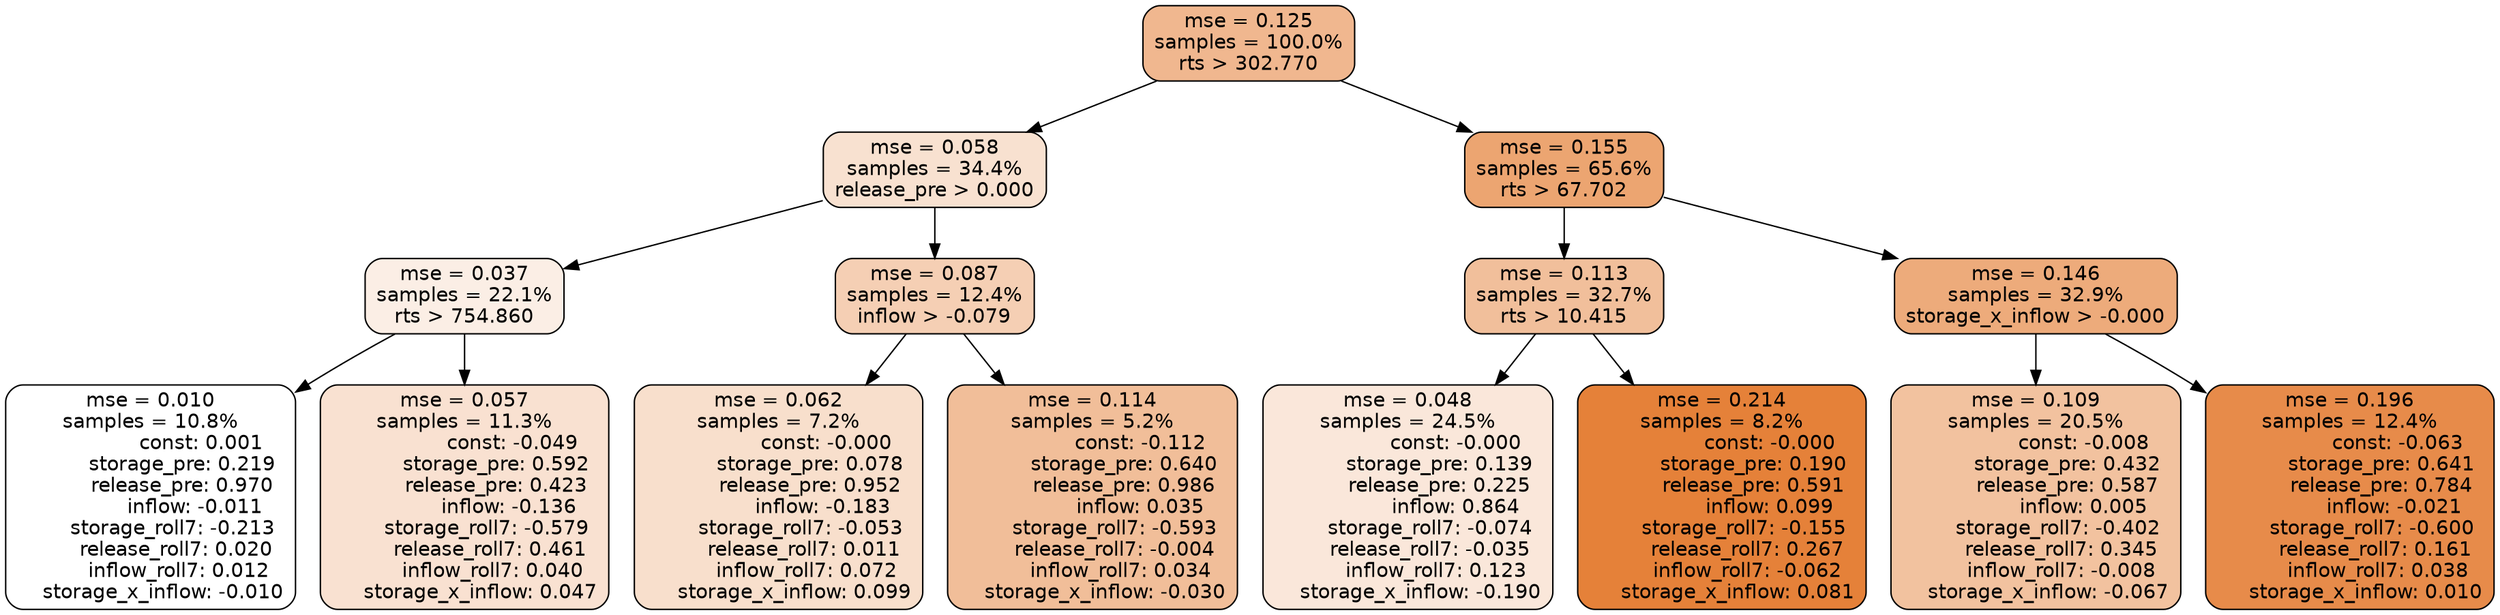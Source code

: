 digraph tree {
node [shape=rectangle, style="filled, rounded", color="black", fontname=helvetica] ;
edge [fontname=helvetica] ;
	"0" [label="mse = 0.125
samples = 100.0%
rts > 302.770", fillcolor="#f0b78f"]
	"8" [label="mse = 0.058
samples = 34.4%
release_pre > 0.000", fillcolor="#f8e1d0"]
	"1" [label="mse = 0.155
samples = 65.6%
rts > 67.702", fillcolor="#eca571"]
	"9" [label="mse = 0.037
samples = 22.1%
rts > 754.860", fillcolor="#fbeee5"]
	"12" [label="mse = 0.087
samples = 12.4%
inflow > -0.079", fillcolor="#f5cfb4"]
	"2" [label="mse = 0.113
samples = 32.7%
rts > 10.415", fillcolor="#f1bf9b"]
	"5" [label="mse = 0.146
samples = 32.9%
storage_x_inflow > -0.000", fillcolor="#edab7b"]
	"11" [label="mse = 0.010
samples = 10.8%
                const: 0.001
          storage_pre: 0.219
          release_pre: 0.970
              inflow: -0.011
       storage_roll7: -0.213
        release_roll7: 0.020
         inflow_roll7: 0.012
    storage_x_inflow: -0.010", fillcolor="#ffffff"]
	"10" [label="mse = 0.057
samples = 11.3%
               const: -0.049
          storage_pre: 0.592
          release_pre: 0.423
              inflow: -0.136
       storage_roll7: -0.579
        release_roll7: 0.461
         inflow_roll7: 0.040
     storage_x_inflow: 0.047", fillcolor="#f9e1d1"]
	"13" [label="mse = 0.062
samples = 7.2%
               const: -0.000
          storage_pre: 0.078
          release_pre: 0.952
              inflow: -0.183
       storage_roll7: -0.053
        release_roll7: 0.011
         inflow_roll7: 0.072
     storage_x_inflow: 0.099", fillcolor="#f8dfcc"]
	"14" [label="mse = 0.114
samples = 5.2%
               const: -0.112
          storage_pre: 0.640
          release_pre: 0.986
               inflow: 0.035
       storage_roll7: -0.593
       release_roll7: -0.004
         inflow_roll7: 0.034
    storage_x_inflow: -0.030", fillcolor="#f1be99"]
	"3" [label="mse = 0.048
samples = 24.5%
               const: -0.000
          storage_pre: 0.139
          release_pre: 0.225
               inflow: 0.864
       storage_roll7: -0.074
       release_roll7: -0.035
         inflow_roll7: 0.123
    storage_x_inflow: -0.190", fillcolor="#fae7da"]
	"4" [label="mse = 0.214
samples = 8.2%
               const: -0.000
          storage_pre: 0.190
          release_pre: 0.591
               inflow: 0.099
       storage_roll7: -0.155
        release_roll7: 0.267
        inflow_roll7: -0.062
     storage_x_inflow: 0.081", fillcolor="#e58139"]
	"6" [label="mse = 0.109
samples = 20.5%
               const: -0.008
          storage_pre: 0.432
          release_pre: 0.587
               inflow: 0.005
       storage_roll7: -0.402
        release_roll7: 0.345
        inflow_roll7: -0.008
    storage_x_inflow: -0.067", fillcolor="#f2c29f"]
	"7" [label="mse = 0.196
samples = 12.4%
               const: -0.063
          storage_pre: 0.641
          release_pre: 0.784
              inflow: -0.021
       storage_roll7: -0.600
        release_roll7: 0.161
         inflow_roll7: 0.038
     storage_x_inflow: 0.010", fillcolor="#e78b4a"]

	"0" -> "1"
	"0" -> "8"
	"8" -> "9"
	"8" -> "12"
	"1" -> "2"
	"1" -> "5"
	"9" -> "10"
	"9" -> "11"
	"12" -> "13"
	"12" -> "14"
	"2" -> "3"
	"2" -> "4"
	"5" -> "6"
	"5" -> "7"
}